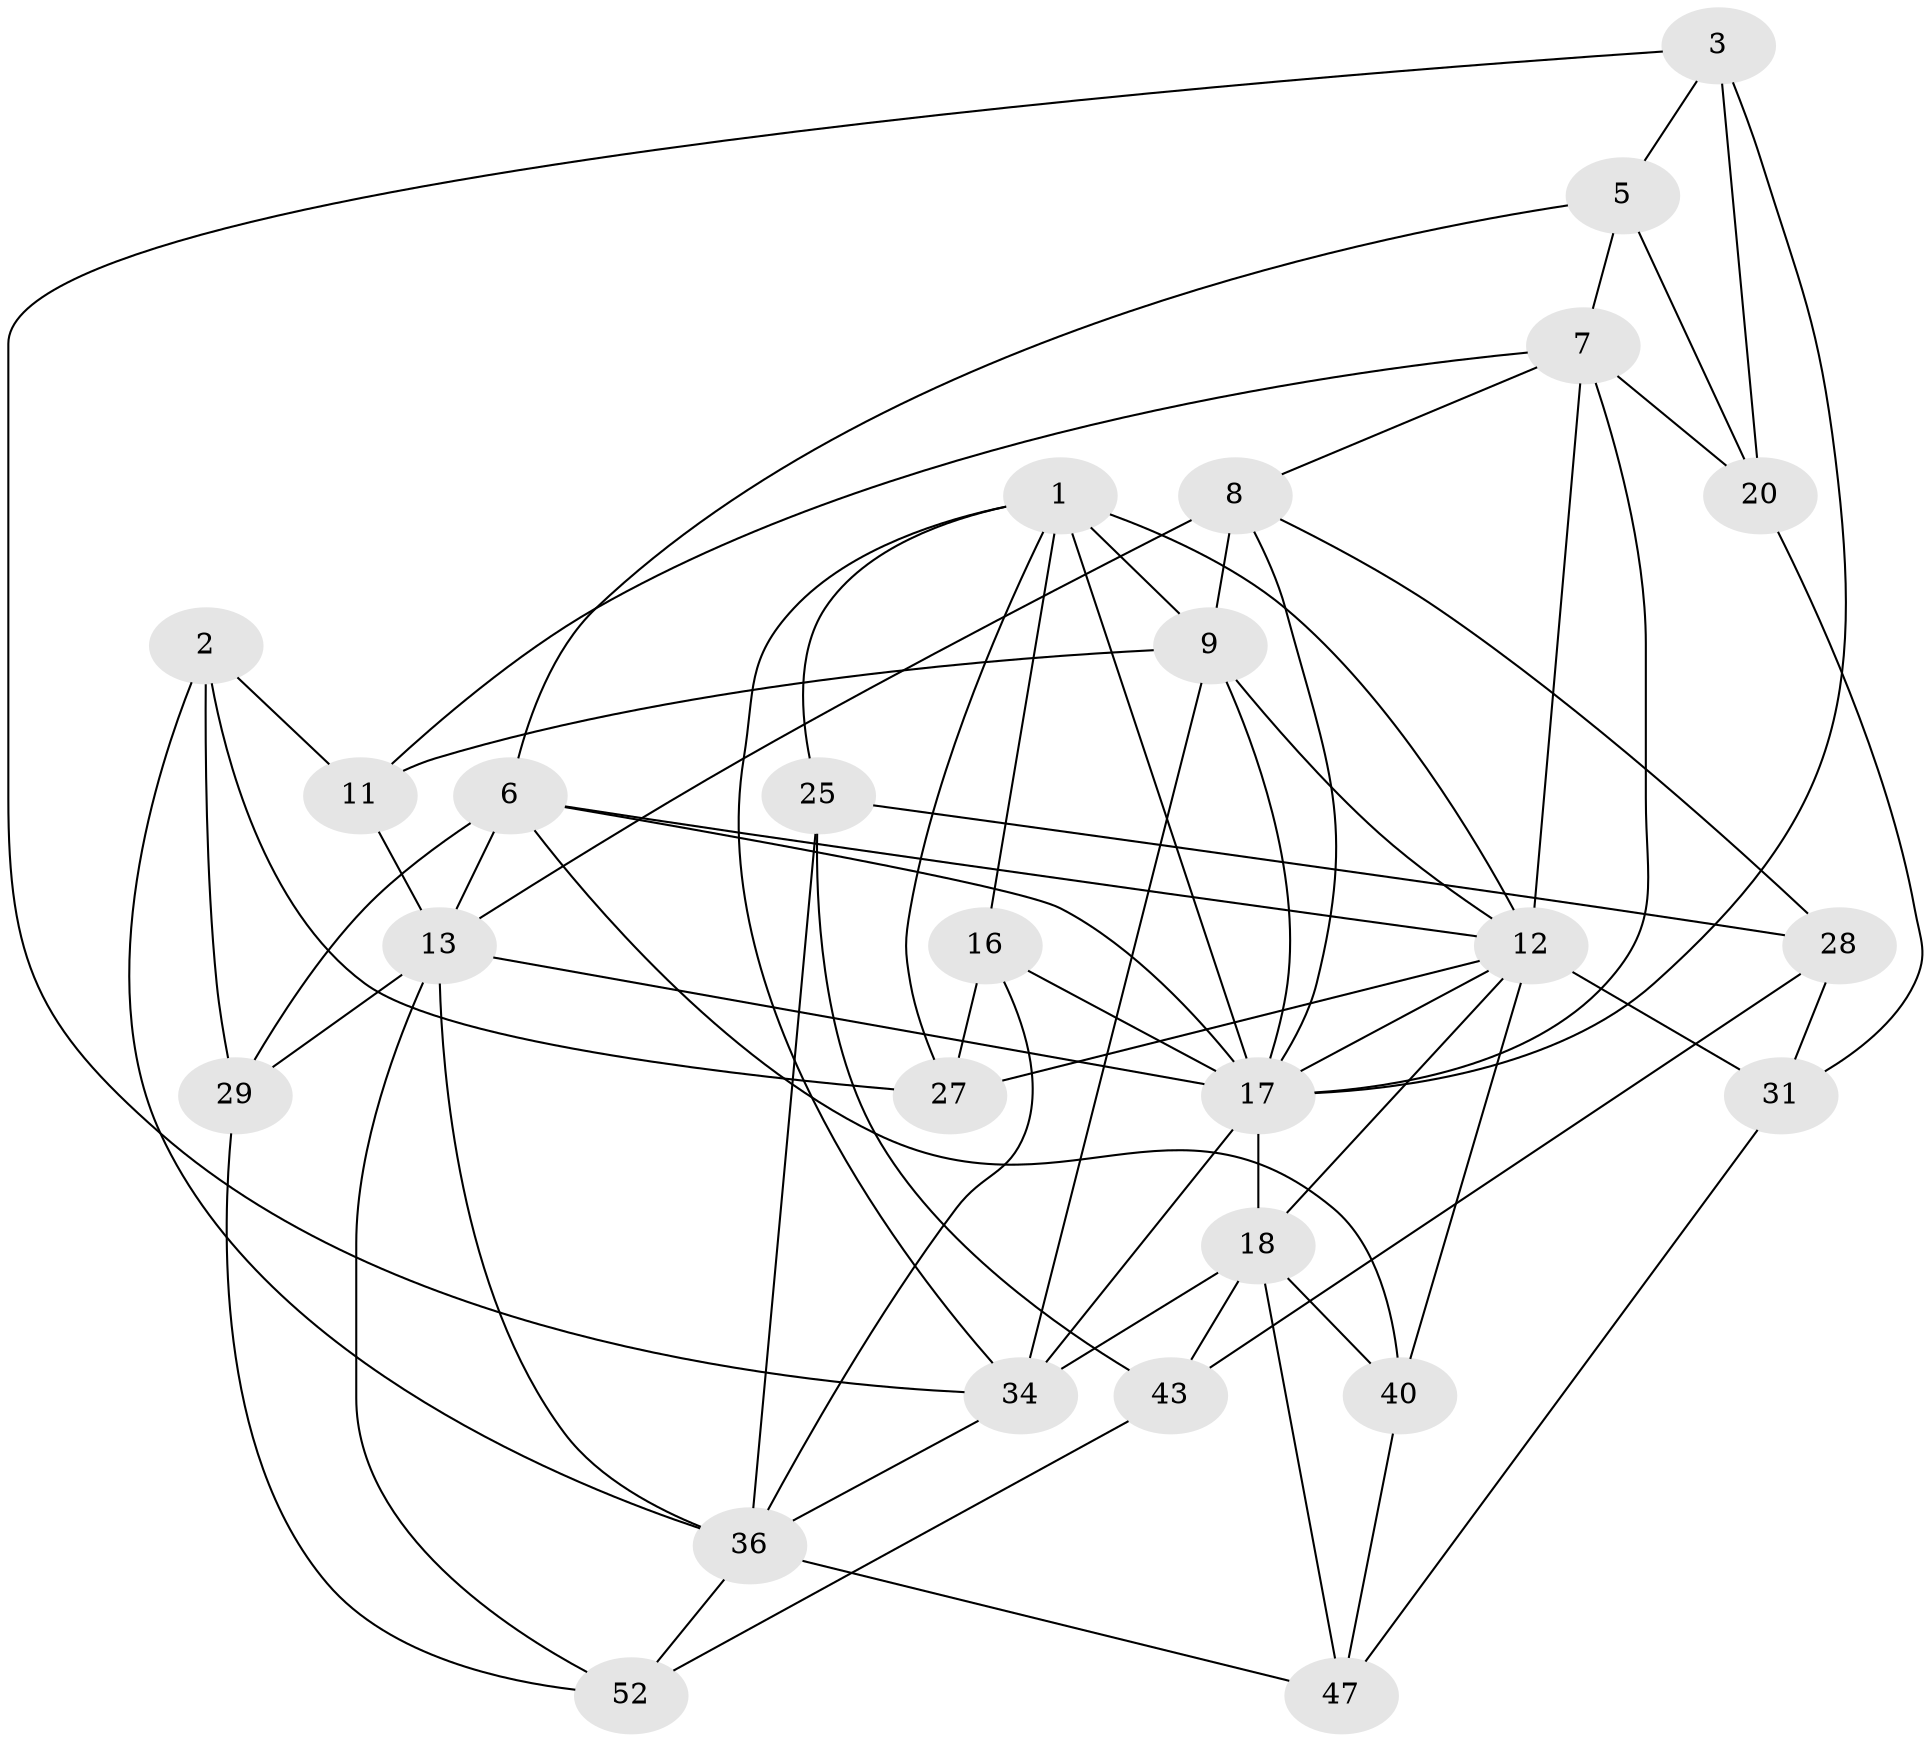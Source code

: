 // original degree distribution, {4: 1.0}
// Generated by graph-tools (version 1.1) at 2025/16/03/09/25 04:16:38]
// undirected, 26 vertices, 68 edges
graph export_dot {
graph [start="1"]
  node [color=gray90,style=filled];
  1 [super="+4"];
  2;
  3;
  5;
  6 [super="+35+21"];
  7 [super="+24+14"];
  8 [super="+10"];
  9 [super="+15"];
  11;
  12 [super="+23"];
  13 [super="+33+19+42"];
  16 [super="+37+44"];
  17 [super="+41+45+22"];
  18 [super="+30"];
  20;
  25;
  27 [super="+39"];
  28;
  29;
  31;
  34 [super="+38"];
  36 [super="+50+49"];
  40;
  43;
  47;
  52;
  1 -- 34;
  1 -- 25;
  1 -- 17 [weight=2];
  1 -- 9;
  1 -- 27;
  1 -- 12;
  1 -- 16;
  2 -- 27;
  2 -- 11;
  2 -- 29;
  2 -- 36;
  3 -- 20;
  3 -- 5;
  3 -- 17;
  3 -- 34;
  5 -- 20;
  5 -- 7;
  5 -- 6;
  6 -- 13 [weight=2];
  6 -- 17;
  6 -- 12 [weight=2];
  6 -- 40;
  6 -- 29;
  7 -- 17 [weight=3];
  7 -- 11;
  7 -- 20;
  7 -- 8;
  7 -- 12;
  8 -- 28;
  8 -- 17;
  8 -- 9;
  8 -- 13 [weight=2];
  9 -- 11;
  9 -- 34;
  9 -- 17;
  9 -- 12;
  11 -- 13;
  12 -- 18;
  12 -- 17;
  12 -- 40;
  12 -- 31;
  12 -- 27;
  13 -- 17 [weight=2];
  13 -- 52;
  13 -- 29;
  13 -- 36;
  16 -- 27 [weight=3];
  16 -- 17 [weight=2];
  16 -- 36 [weight=2];
  17 -- 34;
  17 -- 18;
  18 -- 34;
  18 -- 47;
  18 -- 40;
  18 -- 43;
  20 -- 31;
  25 -- 43;
  25 -- 28;
  25 -- 36;
  28 -- 43;
  28 -- 31;
  29 -- 52;
  31 -- 47;
  34 -- 36;
  36 -- 47;
  36 -- 52;
  40 -- 47;
  43 -- 52;
}
